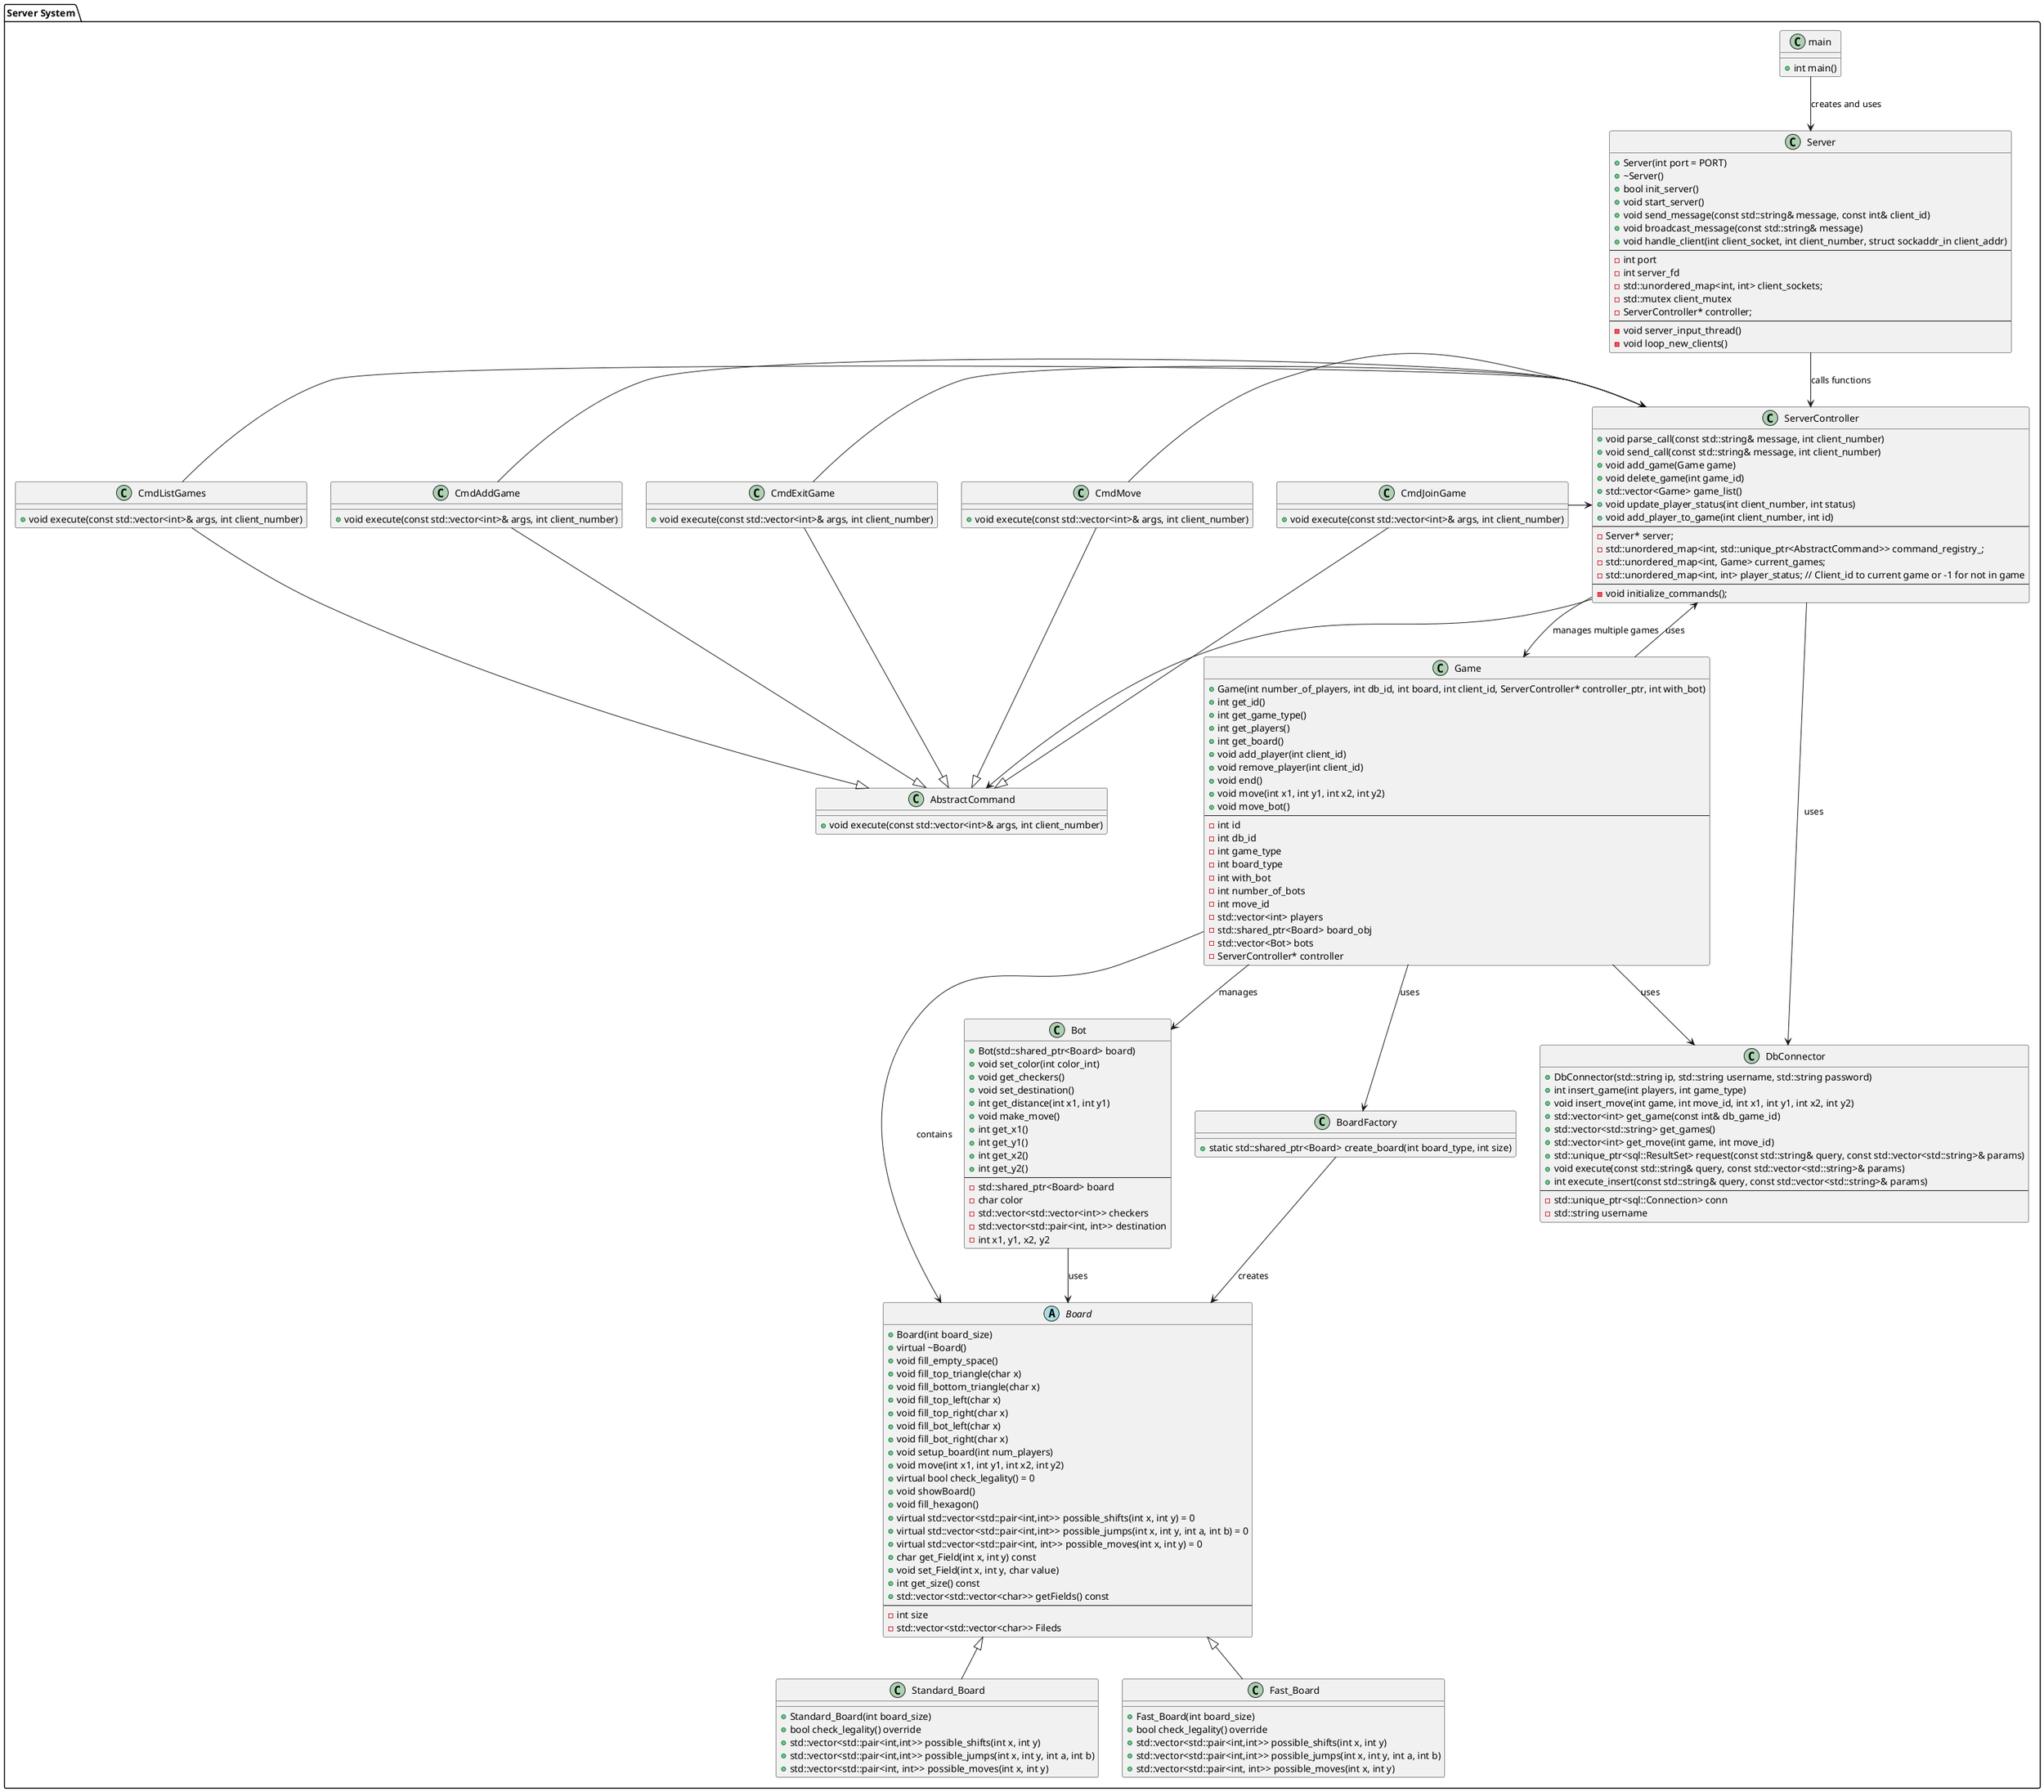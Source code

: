 @startuml
!define STYLE bold

package "Server System" {
    class main {
        + int main()
    }

    class Server {
        + Server(int port = PORT)
        + ~Server()
        + bool init_server()
        + void start_server()
        + void send_message(const std::string& message, const int& client_id)
        + void broadcast_message(const std::string& message)
        + void handle_client(int client_socket, int client_number, struct sockaddr_in client_addr)
        --
        - int port
        - int server_fd
        - std::unordered_map<int, int> client_sockets;
        - std::mutex client_mutex
        - ServerController* controller;
        --
        - void server_input_thread()
        - void loop_new_clients()
    }

    class ServerController {
        + void parse_call(const std::string& message, int client_number)
        + void send_call(const std::string& message, int client_number)
        + void add_game(Game game)
        + void delete_game(int game_id)
        + std::vector<Game> game_list()
        + void update_player_status(int client_number, int status)
        + void add_player_to_game(int client_number, int id)
        --
        - Server* server;
        - std::unordered_map<int, std::unique_ptr<AbstractCommand>> command_registry_;
        - std::unordered_map<int, Game> current_games;
        - std::unordered_map<int, int> player_status; // Client_id to current game or -1 for not in game
        --
        - void initialize_commands();
    }

    class AbstractCommand {
        + void execute(const std::vector<int>& args, int client_number)
    }

    class CmdAddGame {
        + void execute(const std::vector<int>& args, int client_number)
    }

    class CmdListGames {
        + void execute(const std::vector<int>& args, int client_number)
    }

    class CmdJoinGame {
        + void execute(const std::vector<int>& args, int client_number)
    }

    class CmdMove {
        + void execute(const std::vector<int>& args, int client_number)
    }

    class CmdExitGame {
        + void execute(const std::vector<int>& args, int client_number)
    }

    class Game {
        + Game(int number_of_players, int db_id, int board, int client_id, ServerController* controller_ptr, int with_bot)
        + int get_id()
        + int get_game_type()
        + int get_players()
        + int get_board()
        + void add_player(int client_id)
        + void remove_player(int client_id)
        + void end()
        + void move(int x1, int y1, int x2, int y2)
        + void move_bot()
        --
        - int id
        - int db_id
        - int game_type
        - int board_type
        - int with_bot
        - int number_of_bots
        - int move_id
        - std::vector<int> players
        - std::shared_ptr<Board> board_obj
        - std::vector<Bot> bots
        - ServerController* controller
    }

    class BoardFactory {
        + static std::shared_ptr<Board> create_board(int board_type, int size)
    }

    abstract class Board {
        + Board(int board_size)
        + virtual ~Board()
        + void fill_empty_space()
        + void fill_top_triangle(char x)
        + void fill_bottom_triangle(char x)
        + void fill_top_left(char x)
        + void fill_top_right(char x)
        + void fill_bot_left(char x)
        + void fill_bot_right(char x)
        + void setup_board(int num_players)
        + void move(int x1, int y1, int x2, int y2)
        + virtual bool check_legality() = 0
        + void showBoard()
        + void fill_hexagon()
        + virtual std::vector<std::pair<int,int>> possible_shifts(int x, int y) = 0
        + virtual std::vector<std::pair<int,int>> possible_jumps(int x, int y, int a, int b) = 0
        + virtual std::vector<std::pair<int, int>> possible_moves(int x, int y) = 0
        + char get_Field(int x, int y) const
        + void set_Field(int x, int y, char value)
        + int get_size() const
        + std::vector<std::vector<char>> getFields() const
        --
        - int size
        - std::vector<std::vector<char>> Fileds
    }

    class Standard_Board {
        + Standard_Board(int board_size)
        + bool check_legality() override
        + std::vector<std::pair<int,int>> possible_shifts(int x, int y)
        + std::vector<std::pair<int,int>> possible_jumps(int x, int y, int a, int b)
        + std::vector<std::pair<int, int>> possible_moves(int x, int y)
    }

    class Fast_Board {
        + Fast_Board(int board_size)
        + bool check_legality() override
        + std::vector<std::pair<int,int>> possible_shifts(int x, int y)
        + std::vector<std::pair<int,int>> possible_jumps(int x, int y, int a, int b)
        + std::vector<std::pair<int, int>> possible_moves(int x, int y)
    }

    class Bot {
        + Bot(std::shared_ptr<Board> board)
        + void set_color(int color_int)
        + void get_checkers()
        + void set_destination()
        + int get_distance(int x1, int y1)
        + void make_move()
        + int get_x1()
        + int get_y1()
        + int get_x2()
        + int get_y2()
        --
        - std::shared_ptr<Board> board
        - char color
        - std::vector<std::vector<int>> checkers
        - std::vector<std::pair<int, int>> destination
        - int x1, y1, x2, y2
    }

    class DbConnector {
        + DbConnector(std::string ip, std::string username, std::string password)
        + int insert_game(int players, int game_type)
        + void insert_move(int game, int move_id, int x1, int y1, int x2, int y2)
        + std::vector<int> get_game(const int& db_game_id)
        + std::vector<std::string> get_games()
        + std::vector<int> get_move(int game, int move_id)
        + std::unique_ptr<sql::ResultSet> request(const std::string& query, const std::vector<std::string>& params)
        + void execute(const std::string& query, const std::vector<std::string>& params)
        + int execute_insert(const std::string& query, const std::vector<std::string>& params)
        --
        - std::unique_ptr<sql::Connection> conn
        - std::string username
    }

    Board <|-down- Standard_Board
    Board <|-down- Fast_Board
    Game --> Board : contains
    Game --> Bot : manages
    Game --> ServerController : uses
    Game --> DbConnector : uses
    Bot --> Board : uses
    ServerController --> DbConnector : uses
    Game --> BoardFactory : uses
    BoardFactory --> Board : creates
}

main --> Server : creates and uses
Server --> ServerController : calls functions
ServerController --> Game : manages multiple games

CmdAddGame -right-> ServerController
CmdListGames -right-> ServerController
CmdJoinGame -right-> ServerController
CmdMove -right-> ServerController
CmdExitGame -right-> ServerController

ServerController --> AbstractCommand
CmdAddGame -|> AbstractCommand
CmdListGames -|> AbstractCommand
CmdJoinGame -|> AbstractCommand
CmdMove -|> AbstractCommand
CmdExitGame -|> AbstractCommand

@enduml